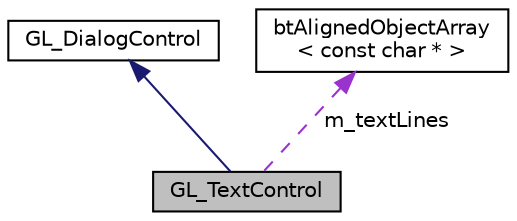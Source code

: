 digraph "GL_TextControl"
{
  edge [fontname="Helvetica",fontsize="10",labelfontname="Helvetica",labelfontsize="10"];
  node [fontname="Helvetica",fontsize="10",shape=record];
  Node1 [label="GL_TextControl",height=0.2,width=0.4,color="black", fillcolor="grey75", style="filled", fontcolor="black"];
  Node2 -> Node1 [dir="back",color="midnightblue",fontsize="10",style="solid",fontname="Helvetica"];
  Node2 [label="GL_DialogControl",height=0.2,width=0.4,color="black", fillcolor="white", style="filled",URL="$class_g_l___dialog_control.html"];
  Node3 -> Node1 [dir="back",color="darkorchid3",fontsize="10",style="dashed",label=" m_textLines" ,fontname="Helvetica"];
  Node3 [label="btAlignedObjectArray\l\< const char * \>",height=0.2,width=0.4,color="black", fillcolor="white", style="filled",URL="$classbt_aligned_object_array.html"];
}
